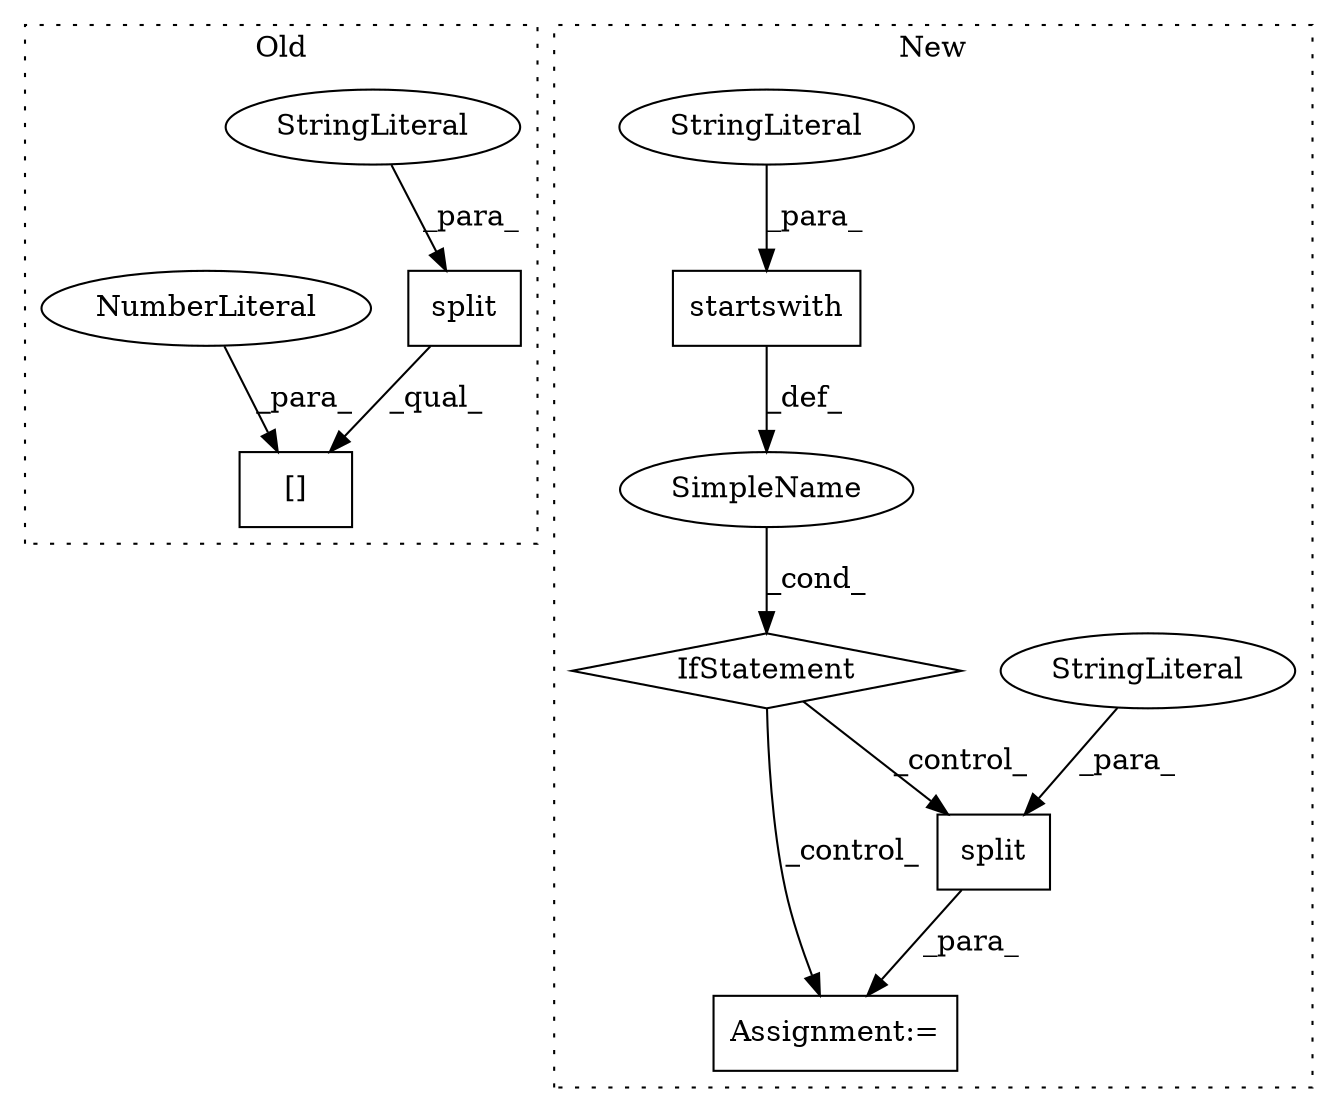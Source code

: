 digraph G {
subgraph cluster0 {
1 [label="split" a="32" s="1046,1055" l="6,1" shape="box"];
4 [label="StringLiteral" a="45" s="1052" l="3" shape="ellipse"];
7 [label="[]" a="2" s="1020,1058" l="37,1" shape="box"];
8 [label="NumberLiteral" a="34" s="1057" l="1" shape="ellipse"];
label = "Old";
style="dotted";
}
subgraph cluster1 {
2 [label="startswith" a="32" s="1028,1053" l="11,1" shape="box"];
3 [label="IfStatement" a="25" s="1022,1054" l="4,2" shape="diamond"];
5 [label="Assignment:=" a="7" s="1076" l="1" shape="box"];
6 [label="SimpleName" a="42" s="" l="" shape="ellipse"];
9 [label="split" a="32" s="1079,1089" l="6,1" shape="box"];
10 [label="StringLiteral" a="45" s="1085" l="4" shape="ellipse"];
11 [label="StringLiteral" a="45" s="1039" l="14" shape="ellipse"];
label = "New";
style="dotted";
}
1 -> 7 [label="_qual_"];
2 -> 6 [label="_def_"];
3 -> 5 [label="_control_"];
3 -> 9 [label="_control_"];
4 -> 1 [label="_para_"];
6 -> 3 [label="_cond_"];
8 -> 7 [label="_para_"];
9 -> 5 [label="_para_"];
10 -> 9 [label="_para_"];
11 -> 2 [label="_para_"];
}